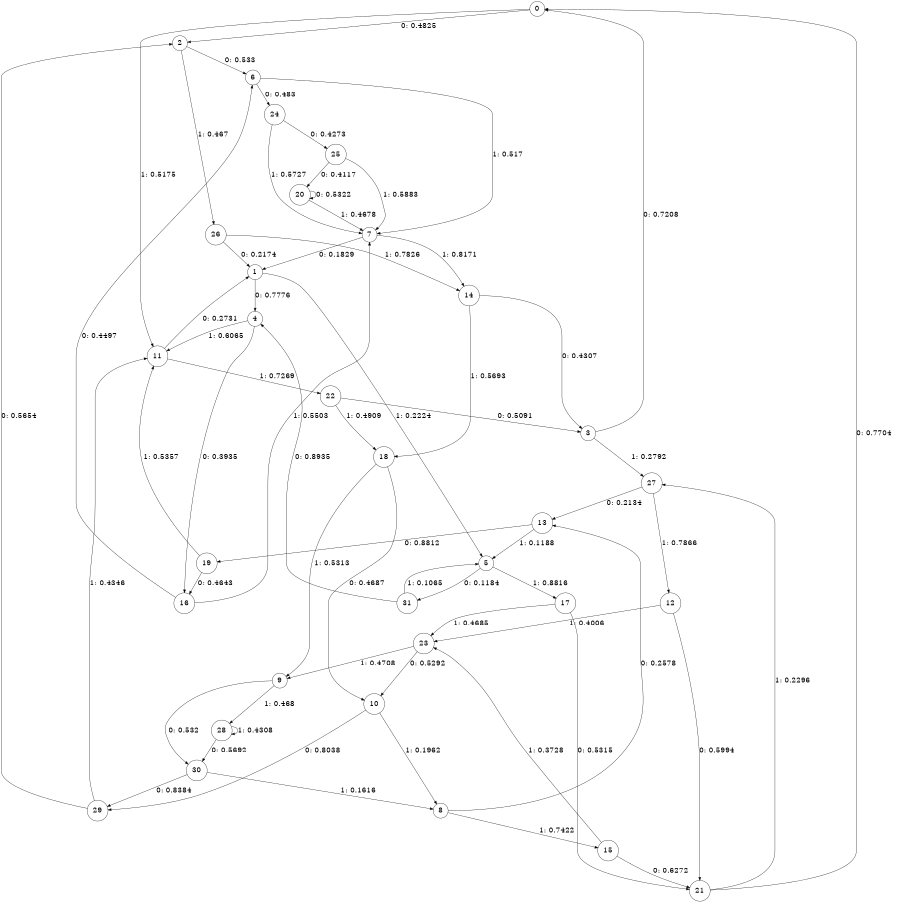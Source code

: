 digraph "ch8randomL7" {
size = "6,8.5";
ratio = "fill";
node [shape = circle];
node [fontsize = 24];
edge [fontsize = 24];
0 -> 2 [label = "0: 0.4825   "];
0 -> 11 [label = "1: 0.5175   "];
1 -> 4 [label = "0: 0.7776   "];
1 -> 5 [label = "1: 0.2224   "];
2 -> 6 [label = "0: 0.533    "];
2 -> 26 [label = "1: 0.467    "];
3 -> 0 [label = "0: 0.7208   "];
3 -> 27 [label = "1: 0.2792   "];
4 -> 16 [label = "0: 0.3935   "];
4 -> 11 [label = "1: 0.6065   "];
5 -> 31 [label = "0: 0.1184   "];
5 -> 17 [label = "1: 0.8816   "];
6 -> 24 [label = "0: 0.483    "];
6 -> 7 [label = "1: 0.517    "];
7 -> 1 [label = "0: 0.1829   "];
7 -> 14 [label = "1: 0.8171   "];
8 -> 13 [label = "0: 0.2578   "];
8 -> 15 [label = "1: 0.7422   "];
9 -> 30 [label = "0: 0.532    "];
9 -> 28 [label = "1: 0.468    "];
10 -> 29 [label = "0: 0.8038   "];
10 -> 8 [label = "1: 0.1962   "];
11 -> 1 [label = "0: 0.2731   "];
11 -> 22 [label = "1: 0.7269   "];
12 -> 21 [label = "0: 0.5994   "];
12 -> 23 [label = "1: 0.4006   "];
13 -> 19 [label = "0: 0.8812   "];
13 -> 5 [label = "1: 0.1188   "];
14 -> 3 [label = "0: 0.4307   "];
14 -> 18 [label = "1: 0.5693   "];
15 -> 21 [label = "0: 0.6272   "];
15 -> 23 [label = "1: 0.3728   "];
16 -> 6 [label = "0: 0.4497   "];
16 -> 7 [label = "1: 0.5503   "];
17 -> 21 [label = "0: 0.5315   "];
17 -> 23 [label = "1: 0.4685   "];
18 -> 10 [label = "0: 0.4687   "];
18 -> 9 [label = "1: 0.5313   "];
19 -> 16 [label = "0: 0.4643   "];
19 -> 11 [label = "1: 0.5357   "];
20 -> 20 [label = "0: 0.5322   "];
20 -> 7 [label = "1: 0.4678   "];
21 -> 0 [label = "0: 0.7704   "];
21 -> 27 [label = "1: 0.2296   "];
22 -> 3 [label = "0: 0.5091   "];
22 -> 18 [label = "1: 0.4909   "];
23 -> 10 [label = "0: 0.5292   "];
23 -> 9 [label = "1: 0.4708   "];
24 -> 25 [label = "0: 0.4273   "];
24 -> 7 [label = "1: 0.5727   "];
25 -> 20 [label = "0: 0.4117   "];
25 -> 7 [label = "1: 0.5883   "];
26 -> 1 [label = "0: 0.2174   "];
26 -> 14 [label = "1: 0.7826   "];
27 -> 13 [label = "0: 0.2134   "];
27 -> 12 [label = "1: 0.7866   "];
28 -> 30 [label = "0: 0.5692   "];
28 -> 28 [label = "1: 0.4308   "];
29 -> 2 [label = "0: 0.5654   "];
29 -> 11 [label = "1: 0.4346   "];
30 -> 29 [label = "0: 0.8384   "];
30 -> 8 [label = "1: 0.1616   "];
31 -> 4 [label = "0: 0.8935   "];
31 -> 5 [label = "1: 0.1065   "];
}